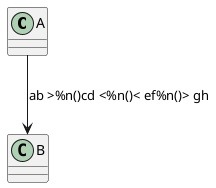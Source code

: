 {
  "sha1": "9gspqw8icbp6xk97cuecu2ozf50qmex",
  "insertion": {
    "when": "2024-05-30T20:48:21.694Z",
    "user": "plantuml@gmail.com"
  }
}
@startuml
class A
class B

A --> B : ab >%n()cd <%n()< ef%n()> gh

@enduml

